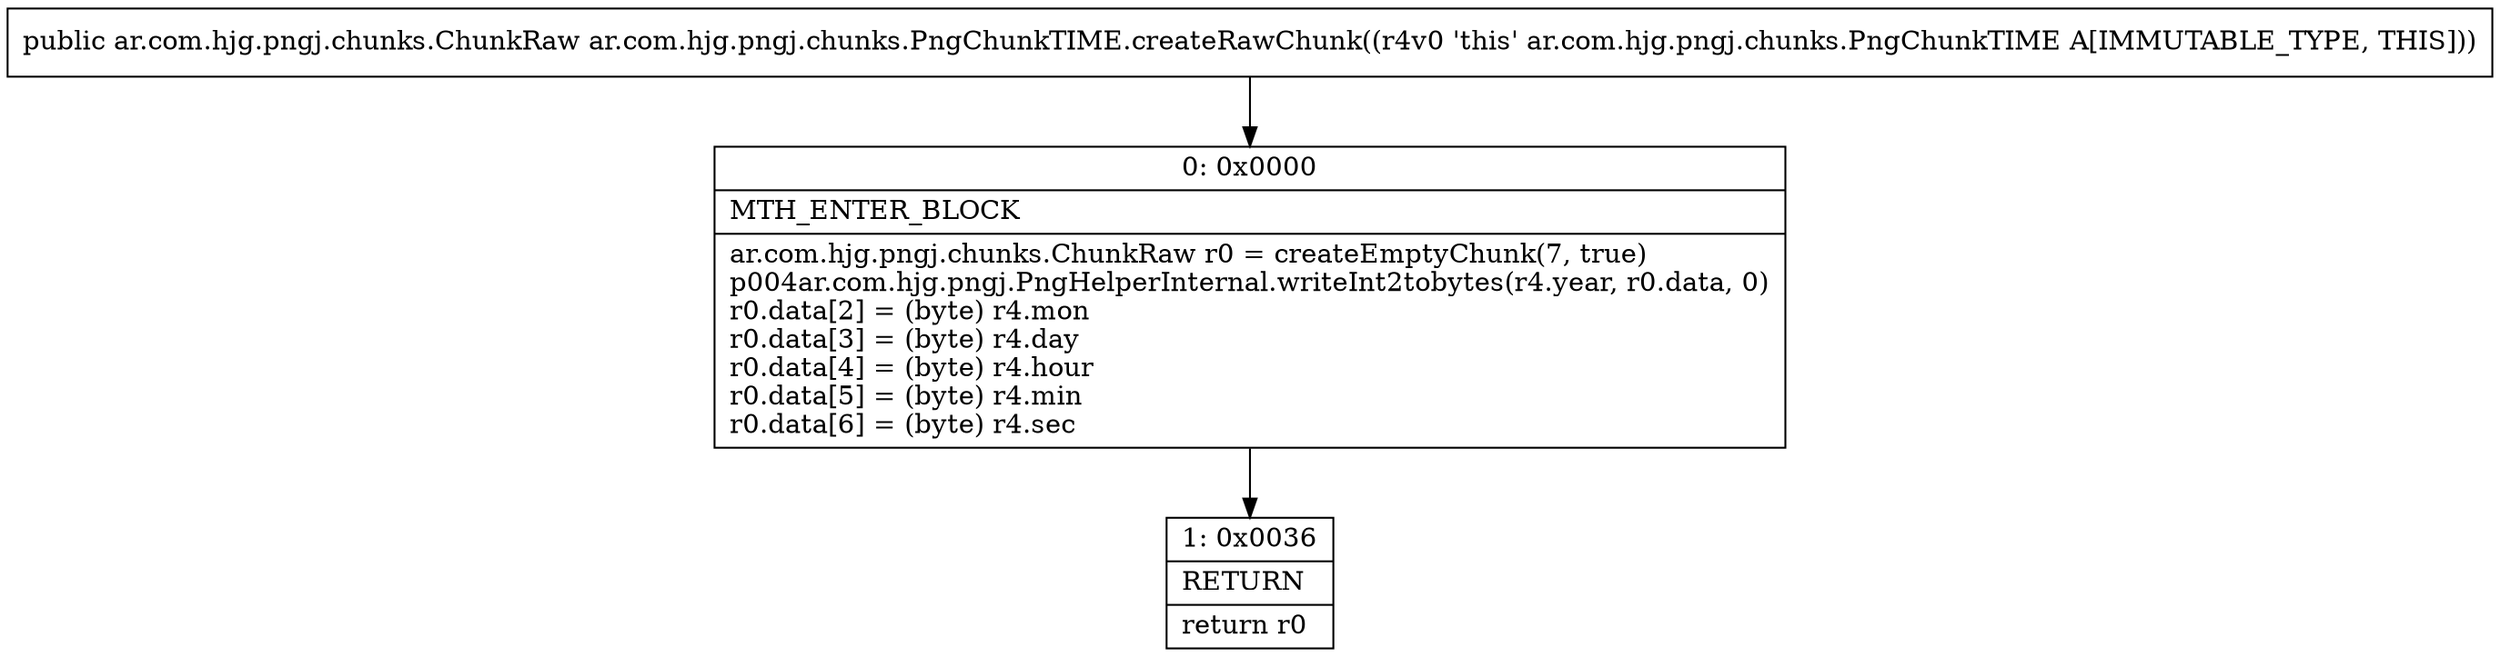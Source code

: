 digraph "CFG forar.com.hjg.pngj.chunks.PngChunkTIME.createRawChunk()Lar\/com\/hjg\/pngj\/chunks\/ChunkRaw;" {
Node_0 [shape=record,label="{0\:\ 0x0000|MTH_ENTER_BLOCK\l|ar.com.hjg.pngj.chunks.ChunkRaw r0 = createEmptyChunk(7, true)\lp004ar.com.hjg.pngj.PngHelperInternal.writeInt2tobytes(r4.year, r0.data, 0)\lr0.data[2] = (byte) r4.mon\lr0.data[3] = (byte) r4.day\lr0.data[4] = (byte) r4.hour\lr0.data[5] = (byte) r4.min\lr0.data[6] = (byte) r4.sec\l}"];
Node_1 [shape=record,label="{1\:\ 0x0036|RETURN\l|return r0\l}"];
MethodNode[shape=record,label="{public ar.com.hjg.pngj.chunks.ChunkRaw ar.com.hjg.pngj.chunks.PngChunkTIME.createRawChunk((r4v0 'this' ar.com.hjg.pngj.chunks.PngChunkTIME A[IMMUTABLE_TYPE, THIS])) }"];
MethodNode -> Node_0;
Node_0 -> Node_1;
}

